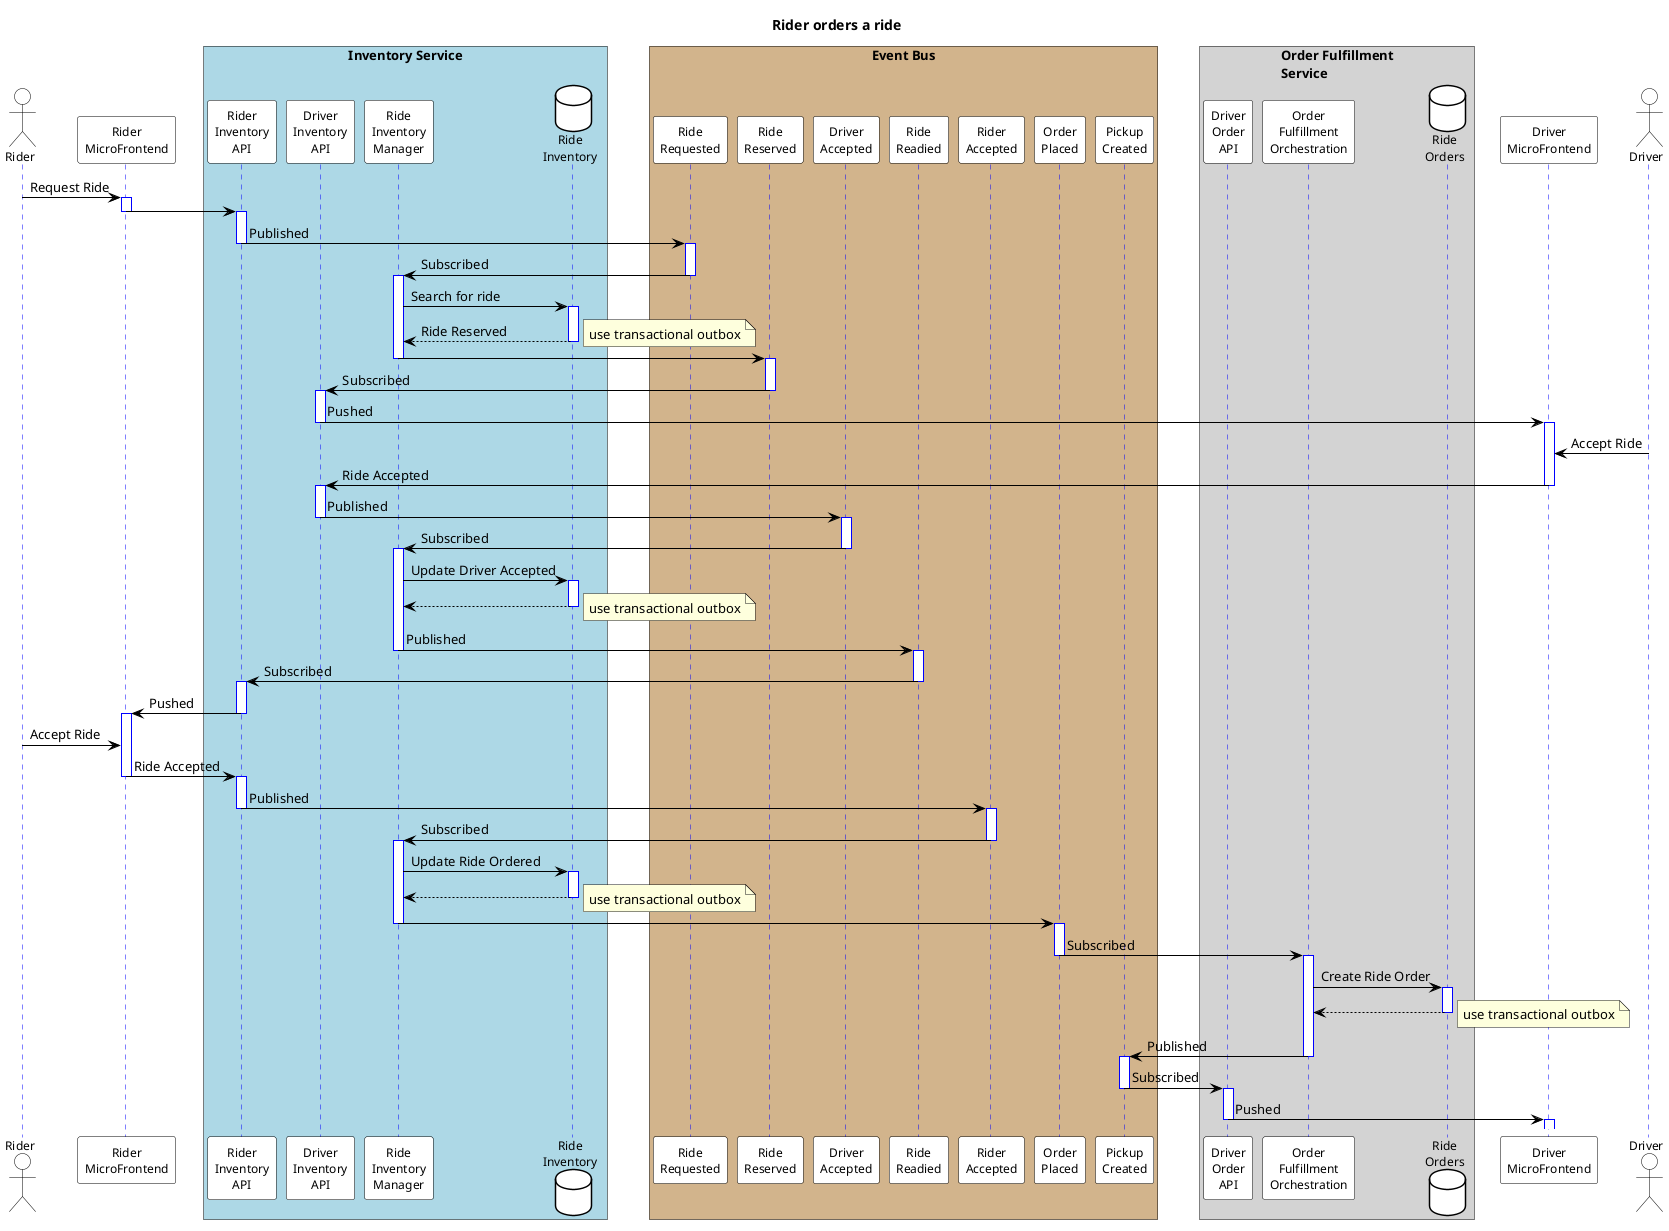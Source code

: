 @startuml
skinparam sequence {

ArrowColor Black
ActorBorderColor Black
LifeLineBorderColor blue
LifeLineBackgroundColor White

ParticipantBorderColor Black
ParticipantBackgroundColor White

ParticipantFontSize 12
ParticipantFontColor Black

ActorBackgroundColor White
ActorFontColor Black
ActorFontSize 12

boxBorderColor Black

}

skinparam databaseBackgroundColor White
skinparam databaseFontColor Black
skinparam databaseBorderColor Black
skinparam databaseFontSize 12
skinparam shadowing false
skinparam BoxPadding 20

Actor Rider

Participant "Rider\nMicroFrontend" as RiderMicroFrontend

Box "Inventory Service" #lightblue
Participant "Rider\nInventory\nAPI" as RiderInventoryAPI
Participant "Driver\nInventory\nAPI" as DriverInventoryAPI
Participant "Ride\nInventory\nManager" as RideInventoryManager
Database "Ride\nInventory" as RideInventory
End box

Box "Event Bus" #tan
Participant "Ride\nRequested" as RideRequested
Participant "Ride\nReserved" as RideReserved
Participant "Driver\nAccepted" as DriverAccepted
Participant "Ride\nReadied" as RideReadied
Participant "Rider\nAccepted" as RiderAccepted
Participant "Order\nPlaced" as OrderPlaced
Participant "Pickup\nCreated" as PickupCreated
End box


Box "Order Fulfillment\nService" #lightGrey
Participant "Driver\nOrder\nAPI" as DriverOrderAPI
Participant "Order\nFulfillment\nOrchestration" as OrderFulfillmentOrchestration
Database "Ride\nOrders" as RideOrders
End Box

Participant "Driver\nMicroFrontend" as DriverMicroFrontend

Actor Driver

title Rider orders a ride

Rider -> RiderMicroFrontend: Request Ride
activate RiderMicroFrontend
RiderMicroFrontend -> RiderInventoryAPI
deactivate RiderMicroFrontend
activate RiderInventoryAPI
RiderInventoryAPI -> RideRequested: Published
deactivate RiderInventoryAPI
activate RideRequested

RideRequested -> RideInventoryManager: Subscribed
deactivate RideRequested

activate RideInventoryManager
RideInventoryManager -> RideInventory: Search for ride
activate RideInventory
RideInventory --> RideInventoryManager: Ride Reserved
note right: use transactional outbox
deactivate RideInventory
RideInventoryManager -> RideReserved
deactivate RideInventoryManager
activate RideReserved
RideReserved -> DriverInventoryAPI: Subscribed
deactivate RideReserved
activate DriverInventoryAPI
DriverInventoryAPI -> DriverMicroFrontend: Pushed
deactivate DriverInventoryAPI
activate DriverMicroFrontend
Driver -> DriverMicroFrontend: Accept Ride
DriverMicroFrontend -> DriverInventoryAPI: Ride Accepted
deactivate DriverMicroFrontend
activate DriverInventoryAPI
DriverInventoryAPI -> DriverAccepted: Published
deactivate DriverInventoryAPI
activate DriverAccepted
DriverAccepted -> RideInventoryManager: Subscribed
deactivate DriverAccepted
activate RideInventoryManager
RideInventoryManager -> RideInventory: Update Driver Accepted
activate RideInventory
RideInventory --> RideInventoryManager
note right: use transactional outbox
deactivate RideInventory
RideInventoryManager -> RideReadied: Published
deactivate RideInventoryManager
activate RideReadied
RideReadied -> RiderInventoryAPI: Subscribed
deactivate RideReadied
activate RiderInventoryAPI
RiderInventoryAPI -> RiderMicroFrontend: Pushed
deactivate RiderInventoryAPI
activate RiderMicroFrontend
Rider -> RiderMicroFrontend: Accept Ride
RiderMicroFrontend -> RiderInventoryAPI: Ride Accepted
deactivate RiderMicroFrontend
activate RiderInventoryAPI
RiderInventoryAPI -> RiderAccepted: Published
deactivate RiderInventoryAPI
activate RiderAccepted
RiderAccepted -> RideInventoryManager: Subscribed
deactivate RiderAccepted
activate RideInventoryManager
RideInventoryManager -> RideInventory: Update Ride Ordered
activate RideInventory
RideInventory --> RideInventoryManager
deactivate RideInventory
note right: use transactional outbox
RideInventoryManager -> OrderPlaced
deactivate RideInventoryManager
activate OrderPlaced
OrderPlaced -> OrderFulfillmentOrchestration: Subscribed
deactivate OrderPlaced
activate OrderFulfillmentOrchestration
OrderFulfillmentOrchestration -> RideOrders: Create Ride Order
activate RideOrders
RideOrders --> OrderFulfillmentOrchestration
deactivate RideOrders
note right: use transactional outbox
OrderFulfillmentOrchestration -> PickupCreated: Published
deactivate OrderFulfillmentOrchestration
activate PickupCreated
PickupCreated -> DriverOrderAPI: Subscribed
deactivate PickupCreated
activate DriverOrderAPI
DriverOrderAPI -> DriverMicroFrontend: Pushed
deactivate DriverOrderAPI
activate DriverMicroFrontend

@enduml